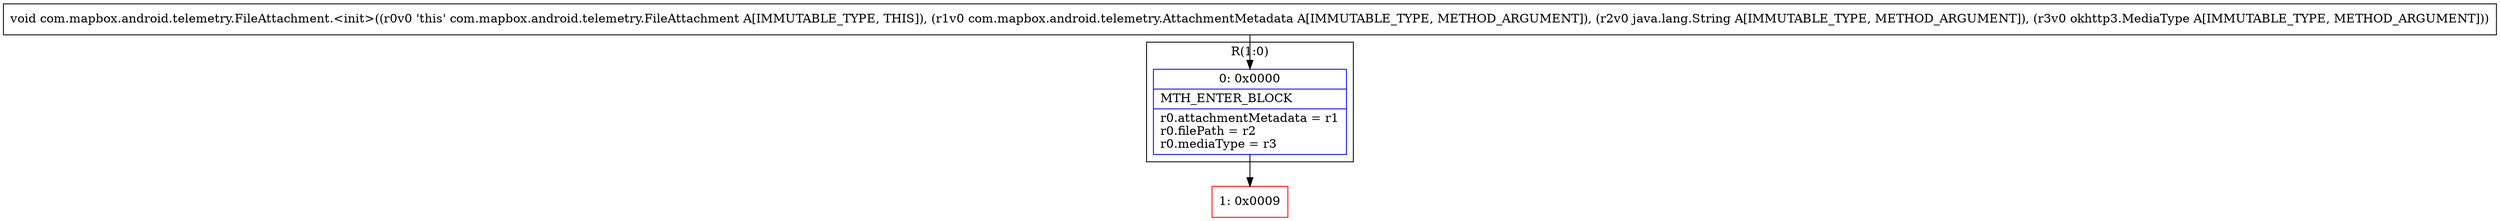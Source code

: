 digraph "CFG forcom.mapbox.android.telemetry.FileAttachment.\<init\>(Lcom\/mapbox\/android\/telemetry\/AttachmentMetadata;Ljava\/lang\/String;Lokhttp3\/MediaType;)V" {
subgraph cluster_Region_791401564 {
label = "R(1:0)";
node [shape=record,color=blue];
Node_0 [shape=record,label="{0\:\ 0x0000|MTH_ENTER_BLOCK\l|r0.attachmentMetadata = r1\lr0.filePath = r2\lr0.mediaType = r3\l}"];
}
Node_1 [shape=record,color=red,label="{1\:\ 0x0009}"];
MethodNode[shape=record,label="{void com.mapbox.android.telemetry.FileAttachment.\<init\>((r0v0 'this' com.mapbox.android.telemetry.FileAttachment A[IMMUTABLE_TYPE, THIS]), (r1v0 com.mapbox.android.telemetry.AttachmentMetadata A[IMMUTABLE_TYPE, METHOD_ARGUMENT]), (r2v0 java.lang.String A[IMMUTABLE_TYPE, METHOD_ARGUMENT]), (r3v0 okhttp3.MediaType A[IMMUTABLE_TYPE, METHOD_ARGUMENT])) }"];
MethodNode -> Node_0;
Node_0 -> Node_1;
}

